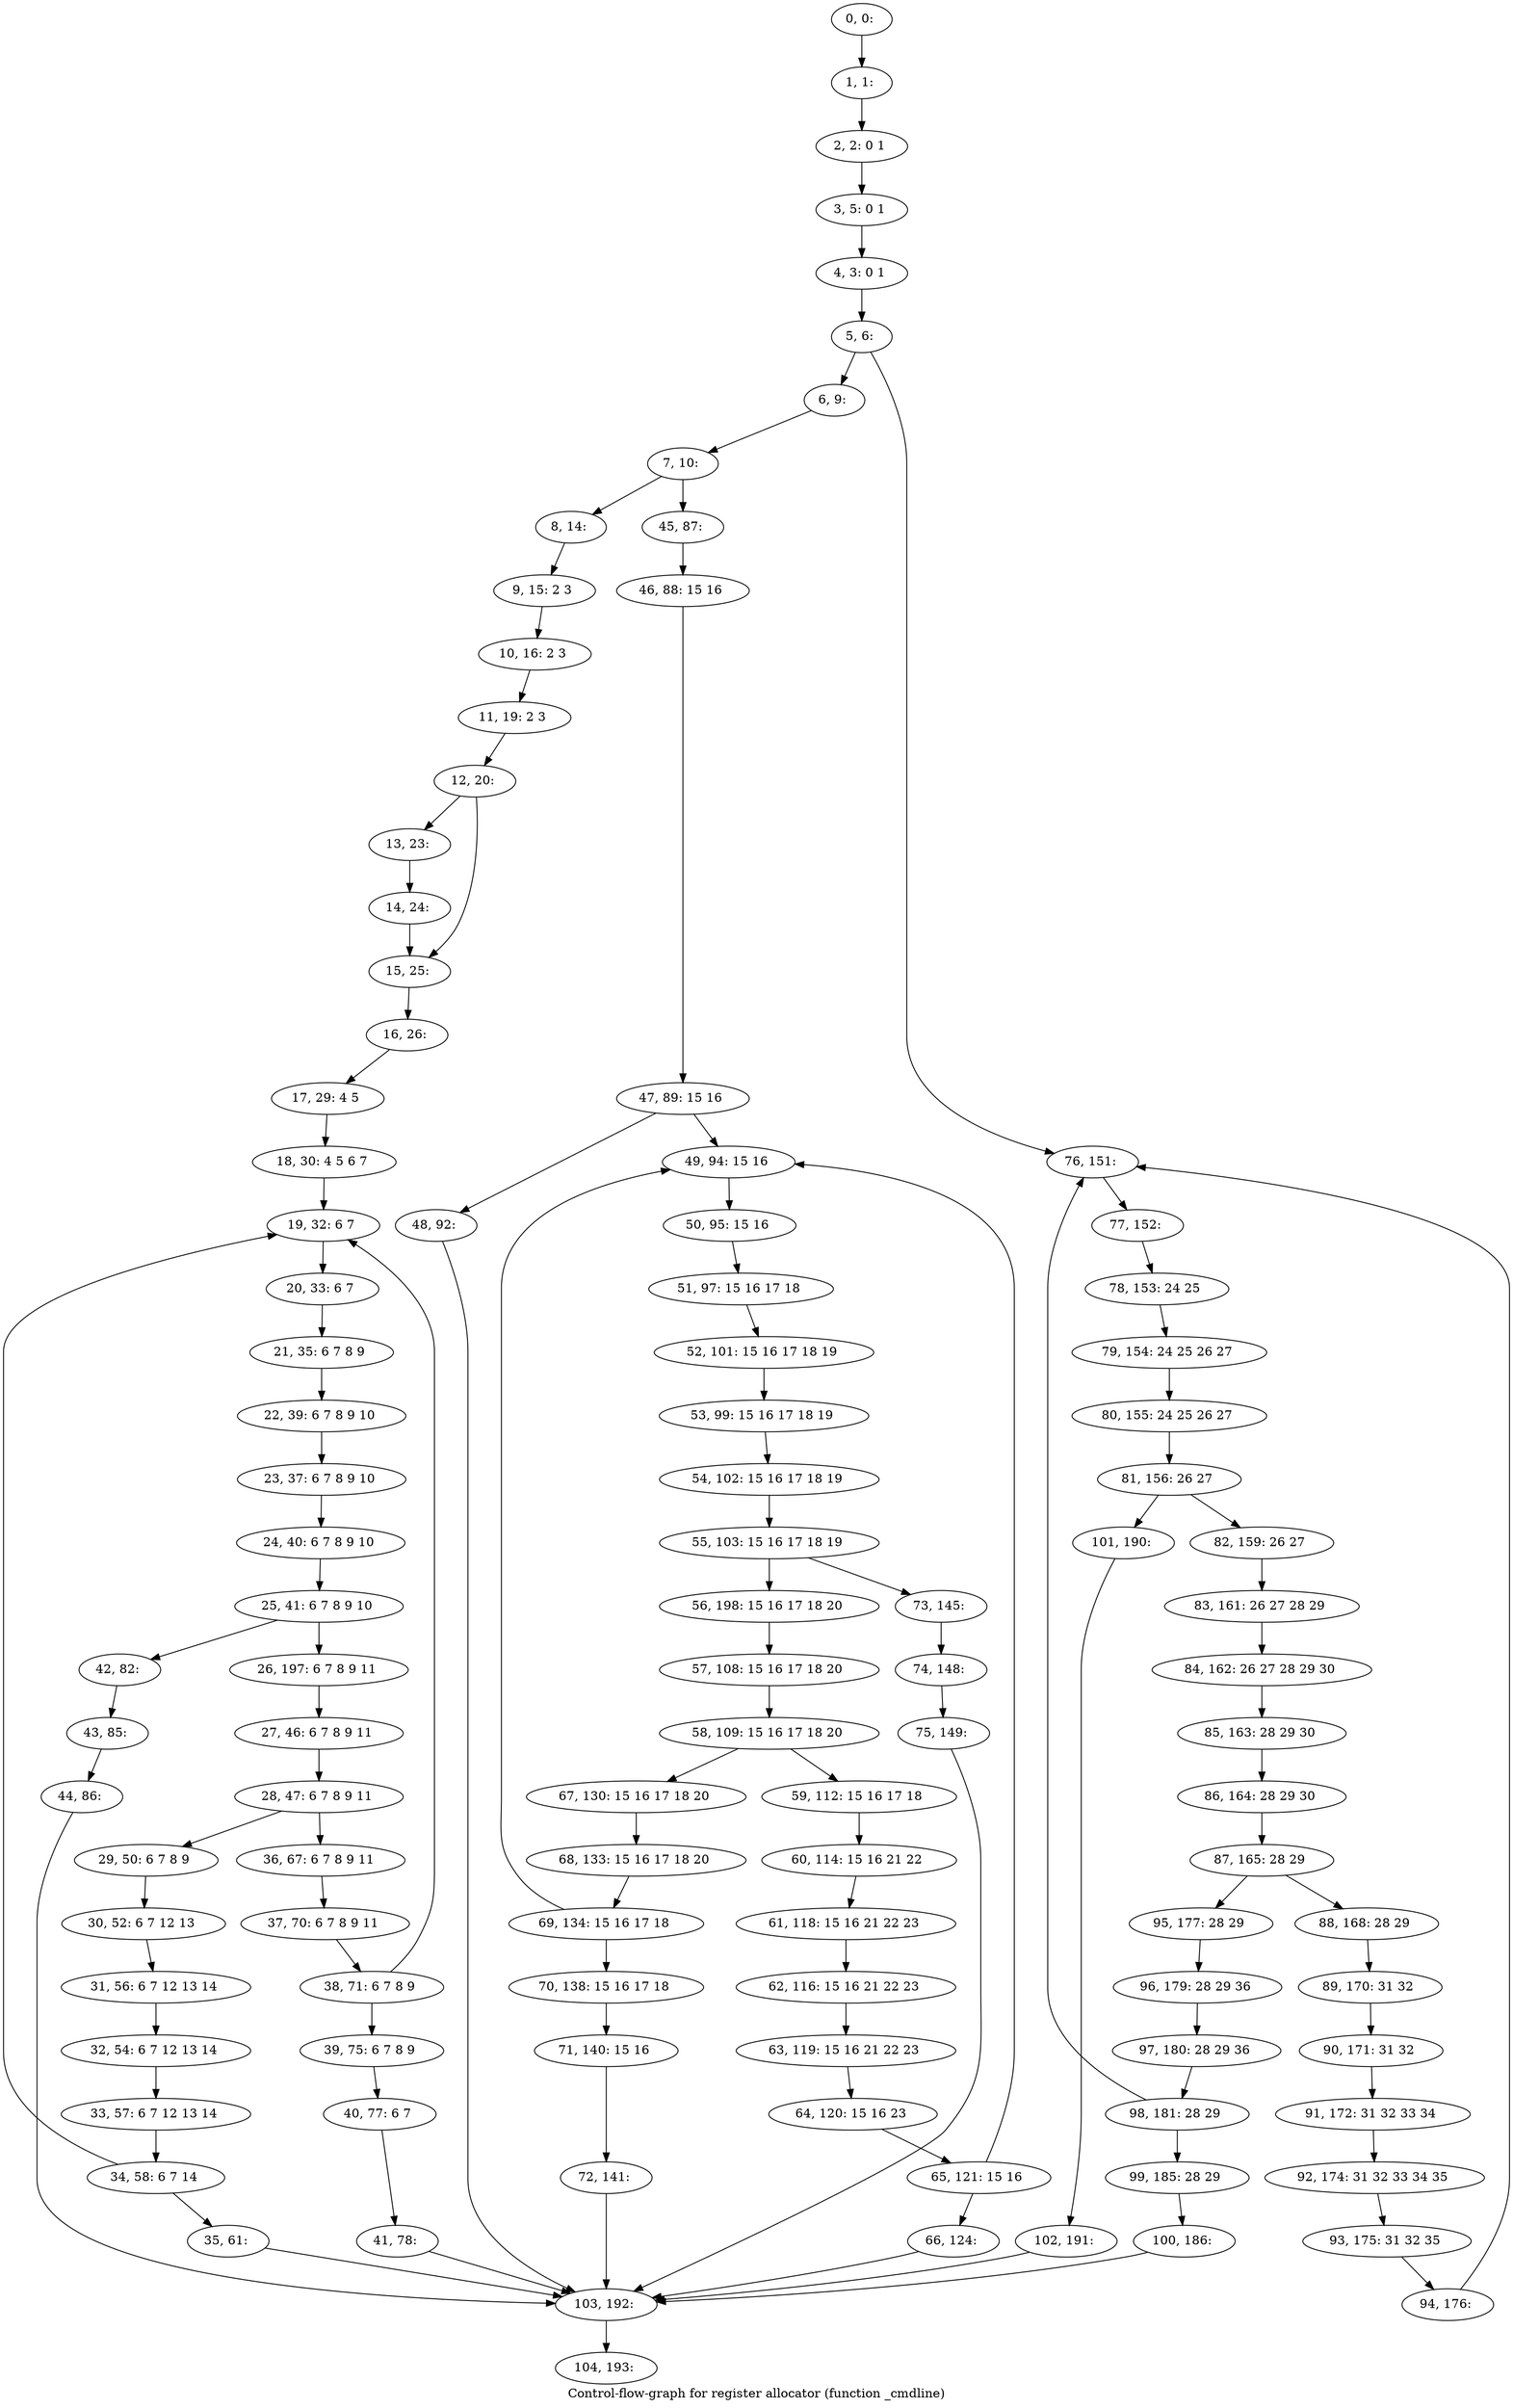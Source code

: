 digraph G {
graph [label="Control-flow-graph for register allocator (function _cmdline)"]
0[label="0, 0: "];
1[label="1, 1: "];
2[label="2, 2: 0 1 "];
3[label="3, 5: 0 1 "];
4[label="4, 3: 0 1 "];
5[label="5, 6: "];
6[label="6, 9: "];
7[label="7, 10: "];
8[label="8, 14: "];
9[label="9, 15: 2 3 "];
10[label="10, 16: 2 3 "];
11[label="11, 19: 2 3 "];
12[label="12, 20: "];
13[label="13, 23: "];
14[label="14, 24: "];
15[label="15, 25: "];
16[label="16, 26: "];
17[label="17, 29: 4 5 "];
18[label="18, 30: 4 5 6 7 "];
19[label="19, 32: 6 7 "];
20[label="20, 33: 6 7 "];
21[label="21, 35: 6 7 8 9 "];
22[label="22, 39: 6 7 8 9 10 "];
23[label="23, 37: 6 7 8 9 10 "];
24[label="24, 40: 6 7 8 9 10 "];
25[label="25, 41: 6 7 8 9 10 "];
26[label="26, 197: 6 7 8 9 11 "];
27[label="27, 46: 6 7 8 9 11 "];
28[label="28, 47: 6 7 8 9 11 "];
29[label="29, 50: 6 7 8 9 "];
30[label="30, 52: 6 7 12 13 "];
31[label="31, 56: 6 7 12 13 14 "];
32[label="32, 54: 6 7 12 13 14 "];
33[label="33, 57: 6 7 12 13 14 "];
34[label="34, 58: 6 7 14 "];
35[label="35, 61: "];
36[label="36, 67: 6 7 8 9 11 "];
37[label="37, 70: 6 7 8 9 11 "];
38[label="38, 71: 6 7 8 9 "];
39[label="39, 75: 6 7 8 9 "];
40[label="40, 77: 6 7 "];
41[label="41, 78: "];
42[label="42, 82: "];
43[label="43, 85: "];
44[label="44, 86: "];
45[label="45, 87: "];
46[label="46, 88: 15 16 "];
47[label="47, 89: 15 16 "];
48[label="48, 92: "];
49[label="49, 94: 15 16 "];
50[label="50, 95: 15 16 "];
51[label="51, 97: 15 16 17 18 "];
52[label="52, 101: 15 16 17 18 19 "];
53[label="53, 99: 15 16 17 18 19 "];
54[label="54, 102: 15 16 17 18 19 "];
55[label="55, 103: 15 16 17 18 19 "];
56[label="56, 198: 15 16 17 18 20 "];
57[label="57, 108: 15 16 17 18 20 "];
58[label="58, 109: 15 16 17 18 20 "];
59[label="59, 112: 15 16 17 18 "];
60[label="60, 114: 15 16 21 22 "];
61[label="61, 118: 15 16 21 22 23 "];
62[label="62, 116: 15 16 21 22 23 "];
63[label="63, 119: 15 16 21 22 23 "];
64[label="64, 120: 15 16 23 "];
65[label="65, 121: 15 16 "];
66[label="66, 124: "];
67[label="67, 130: 15 16 17 18 20 "];
68[label="68, 133: 15 16 17 18 20 "];
69[label="69, 134: 15 16 17 18 "];
70[label="70, 138: 15 16 17 18 "];
71[label="71, 140: 15 16 "];
72[label="72, 141: "];
73[label="73, 145: "];
74[label="74, 148: "];
75[label="75, 149: "];
76[label="76, 151: "];
77[label="77, 152: "];
78[label="78, 153: 24 25 "];
79[label="79, 154: 24 25 26 27 "];
80[label="80, 155: 24 25 26 27 "];
81[label="81, 156: 26 27 "];
82[label="82, 159: 26 27 "];
83[label="83, 161: 26 27 28 29 "];
84[label="84, 162: 26 27 28 29 30 "];
85[label="85, 163: 28 29 30 "];
86[label="86, 164: 28 29 30 "];
87[label="87, 165: 28 29 "];
88[label="88, 168: 28 29 "];
89[label="89, 170: 31 32 "];
90[label="90, 171: 31 32 "];
91[label="91, 172: 31 32 33 34 "];
92[label="92, 174: 31 32 33 34 35 "];
93[label="93, 175: 31 32 35 "];
94[label="94, 176: "];
95[label="95, 177: 28 29 "];
96[label="96, 179: 28 29 36 "];
97[label="97, 180: 28 29 36 "];
98[label="98, 181: 28 29 "];
99[label="99, 185: 28 29 "];
100[label="100, 186: "];
101[label="101, 190: "];
102[label="102, 191: "];
103[label="103, 192: "];
104[label="104, 193: "];
0->1 ;
1->2 ;
2->3 ;
3->4 ;
4->5 ;
5->6 ;
5->76 ;
6->7 ;
7->8 ;
7->45 ;
8->9 ;
9->10 ;
10->11 ;
11->12 ;
12->13 ;
12->15 ;
13->14 ;
14->15 ;
15->16 ;
16->17 ;
17->18 ;
18->19 ;
19->20 ;
20->21 ;
21->22 ;
22->23 ;
23->24 ;
24->25 ;
25->26 ;
25->42 ;
26->27 ;
27->28 ;
28->29 ;
28->36 ;
29->30 ;
30->31 ;
31->32 ;
32->33 ;
33->34 ;
34->35 ;
34->19 ;
35->103 ;
36->37 ;
37->38 ;
38->39 ;
38->19 ;
39->40 ;
40->41 ;
41->103 ;
42->43 ;
43->44 ;
44->103 ;
45->46 ;
46->47 ;
47->48 ;
47->49 ;
48->103 ;
49->50 ;
50->51 ;
51->52 ;
52->53 ;
53->54 ;
54->55 ;
55->56 ;
55->73 ;
56->57 ;
57->58 ;
58->59 ;
58->67 ;
59->60 ;
60->61 ;
61->62 ;
62->63 ;
63->64 ;
64->65 ;
65->66 ;
65->49 ;
66->103 ;
67->68 ;
68->69 ;
69->70 ;
69->49 ;
70->71 ;
71->72 ;
72->103 ;
73->74 ;
74->75 ;
75->103 ;
76->77 ;
77->78 ;
78->79 ;
79->80 ;
80->81 ;
81->82 ;
81->101 ;
82->83 ;
83->84 ;
84->85 ;
85->86 ;
86->87 ;
87->88 ;
87->95 ;
88->89 ;
89->90 ;
90->91 ;
91->92 ;
92->93 ;
93->94 ;
94->76 ;
95->96 ;
96->97 ;
97->98 ;
98->99 ;
98->76 ;
99->100 ;
100->103 ;
101->102 ;
102->103 ;
103->104 ;
}
